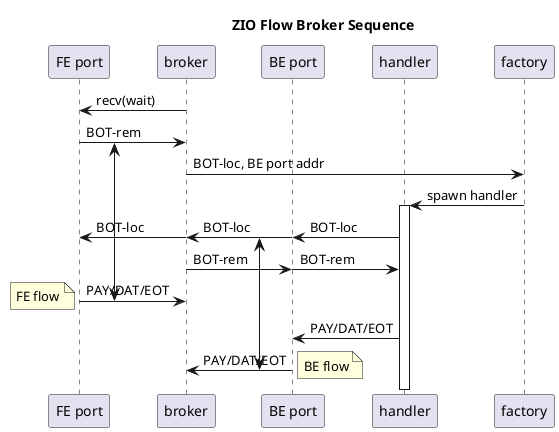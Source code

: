 @startuml
!pragma teoz true

title ZIO Flow Broker Sequence
participant "FE port" as feport
participant "broker" as broker
participant "BE port" as beport
participant "handler" as app
participant "factory" as factory

broker -> feport : recv(wait)

{festart} feport -> broker : BOT-rem
broker -> factory : BOT-loc, BE port addr
factory -> app : spawn handler
activate app
        {bestart} app -> beport : BOT-loc
        & beport -> broker : BOT-loc
        & broker -> feport : BOT-loc

        broker -> beport : BOT-rem
        & beport -> app  : BOT-rem
        
        {feend} feport -> broker : PAY/DAT/EOT
        note left
                FE flow
        end note

        app -> beport : PAY/DAT/EOT
        {beend} beport -> broker : PAY/DAT/EOT
        note right
                BE flow
        end note

deactivate app

{bestart} <-> {beend}

{festart} <-> {feend}

@enduml
